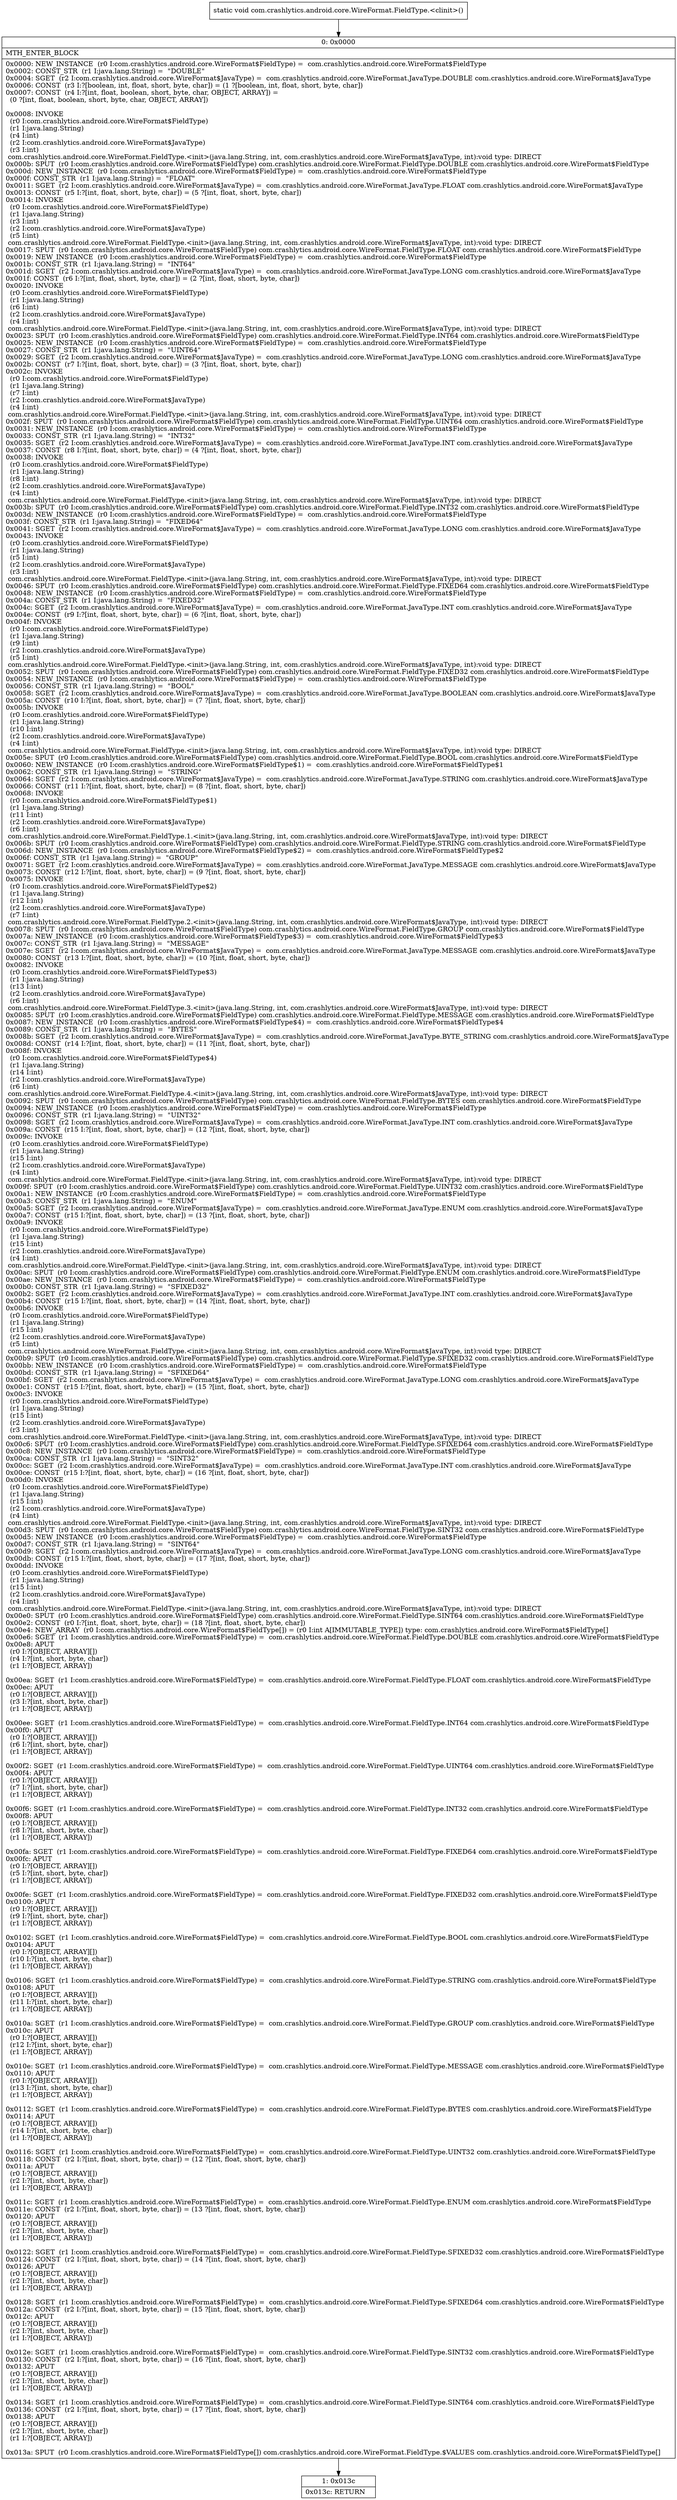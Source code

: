 digraph "CFG forcom.crashlytics.android.core.WireFormat.FieldType.\<clinit\>()V" {
Node_0 [shape=record,label="{0\:\ 0x0000|MTH_ENTER_BLOCK\l|0x0000: NEW_INSTANCE  (r0 I:com.crashlytics.android.core.WireFormat$FieldType) =  com.crashlytics.android.core.WireFormat$FieldType \l0x0002: CONST_STR  (r1 I:java.lang.String) =  \"DOUBLE\" \l0x0004: SGET  (r2 I:com.crashlytics.android.core.WireFormat$JavaType) =  com.crashlytics.android.core.WireFormat.JavaType.DOUBLE com.crashlytics.android.core.WireFormat$JavaType \l0x0006: CONST  (r3 I:?[boolean, int, float, short, byte, char]) = (1 ?[boolean, int, float, short, byte, char]) \l0x0007: CONST  (r4 I:?[int, float, boolean, short, byte, char, OBJECT, ARRAY]) = \l  (0 ?[int, float, boolean, short, byte, char, OBJECT, ARRAY])\l \l0x0008: INVOKE  \l  (r0 I:com.crashlytics.android.core.WireFormat$FieldType)\l  (r1 I:java.lang.String)\l  (r4 I:int)\l  (r2 I:com.crashlytics.android.core.WireFormat$JavaType)\l  (r3 I:int)\l com.crashlytics.android.core.WireFormat.FieldType.\<init\>(java.lang.String, int, com.crashlytics.android.core.WireFormat$JavaType, int):void type: DIRECT \l0x000b: SPUT  (r0 I:com.crashlytics.android.core.WireFormat$FieldType) com.crashlytics.android.core.WireFormat.FieldType.DOUBLE com.crashlytics.android.core.WireFormat$FieldType \l0x000d: NEW_INSTANCE  (r0 I:com.crashlytics.android.core.WireFormat$FieldType) =  com.crashlytics.android.core.WireFormat$FieldType \l0x000f: CONST_STR  (r1 I:java.lang.String) =  \"FLOAT\" \l0x0011: SGET  (r2 I:com.crashlytics.android.core.WireFormat$JavaType) =  com.crashlytics.android.core.WireFormat.JavaType.FLOAT com.crashlytics.android.core.WireFormat$JavaType \l0x0013: CONST  (r5 I:?[int, float, short, byte, char]) = (5 ?[int, float, short, byte, char]) \l0x0014: INVOKE  \l  (r0 I:com.crashlytics.android.core.WireFormat$FieldType)\l  (r1 I:java.lang.String)\l  (r3 I:int)\l  (r2 I:com.crashlytics.android.core.WireFormat$JavaType)\l  (r5 I:int)\l com.crashlytics.android.core.WireFormat.FieldType.\<init\>(java.lang.String, int, com.crashlytics.android.core.WireFormat$JavaType, int):void type: DIRECT \l0x0017: SPUT  (r0 I:com.crashlytics.android.core.WireFormat$FieldType) com.crashlytics.android.core.WireFormat.FieldType.FLOAT com.crashlytics.android.core.WireFormat$FieldType \l0x0019: NEW_INSTANCE  (r0 I:com.crashlytics.android.core.WireFormat$FieldType) =  com.crashlytics.android.core.WireFormat$FieldType \l0x001b: CONST_STR  (r1 I:java.lang.String) =  \"INT64\" \l0x001d: SGET  (r2 I:com.crashlytics.android.core.WireFormat$JavaType) =  com.crashlytics.android.core.WireFormat.JavaType.LONG com.crashlytics.android.core.WireFormat$JavaType \l0x001f: CONST  (r6 I:?[int, float, short, byte, char]) = (2 ?[int, float, short, byte, char]) \l0x0020: INVOKE  \l  (r0 I:com.crashlytics.android.core.WireFormat$FieldType)\l  (r1 I:java.lang.String)\l  (r6 I:int)\l  (r2 I:com.crashlytics.android.core.WireFormat$JavaType)\l  (r4 I:int)\l com.crashlytics.android.core.WireFormat.FieldType.\<init\>(java.lang.String, int, com.crashlytics.android.core.WireFormat$JavaType, int):void type: DIRECT \l0x0023: SPUT  (r0 I:com.crashlytics.android.core.WireFormat$FieldType) com.crashlytics.android.core.WireFormat.FieldType.INT64 com.crashlytics.android.core.WireFormat$FieldType \l0x0025: NEW_INSTANCE  (r0 I:com.crashlytics.android.core.WireFormat$FieldType) =  com.crashlytics.android.core.WireFormat$FieldType \l0x0027: CONST_STR  (r1 I:java.lang.String) =  \"UINT64\" \l0x0029: SGET  (r2 I:com.crashlytics.android.core.WireFormat$JavaType) =  com.crashlytics.android.core.WireFormat.JavaType.LONG com.crashlytics.android.core.WireFormat$JavaType \l0x002b: CONST  (r7 I:?[int, float, short, byte, char]) = (3 ?[int, float, short, byte, char]) \l0x002c: INVOKE  \l  (r0 I:com.crashlytics.android.core.WireFormat$FieldType)\l  (r1 I:java.lang.String)\l  (r7 I:int)\l  (r2 I:com.crashlytics.android.core.WireFormat$JavaType)\l  (r4 I:int)\l com.crashlytics.android.core.WireFormat.FieldType.\<init\>(java.lang.String, int, com.crashlytics.android.core.WireFormat$JavaType, int):void type: DIRECT \l0x002f: SPUT  (r0 I:com.crashlytics.android.core.WireFormat$FieldType) com.crashlytics.android.core.WireFormat.FieldType.UINT64 com.crashlytics.android.core.WireFormat$FieldType \l0x0031: NEW_INSTANCE  (r0 I:com.crashlytics.android.core.WireFormat$FieldType) =  com.crashlytics.android.core.WireFormat$FieldType \l0x0033: CONST_STR  (r1 I:java.lang.String) =  \"INT32\" \l0x0035: SGET  (r2 I:com.crashlytics.android.core.WireFormat$JavaType) =  com.crashlytics.android.core.WireFormat.JavaType.INT com.crashlytics.android.core.WireFormat$JavaType \l0x0037: CONST  (r8 I:?[int, float, short, byte, char]) = (4 ?[int, float, short, byte, char]) \l0x0038: INVOKE  \l  (r0 I:com.crashlytics.android.core.WireFormat$FieldType)\l  (r1 I:java.lang.String)\l  (r8 I:int)\l  (r2 I:com.crashlytics.android.core.WireFormat$JavaType)\l  (r4 I:int)\l com.crashlytics.android.core.WireFormat.FieldType.\<init\>(java.lang.String, int, com.crashlytics.android.core.WireFormat$JavaType, int):void type: DIRECT \l0x003b: SPUT  (r0 I:com.crashlytics.android.core.WireFormat$FieldType) com.crashlytics.android.core.WireFormat.FieldType.INT32 com.crashlytics.android.core.WireFormat$FieldType \l0x003d: NEW_INSTANCE  (r0 I:com.crashlytics.android.core.WireFormat$FieldType) =  com.crashlytics.android.core.WireFormat$FieldType \l0x003f: CONST_STR  (r1 I:java.lang.String) =  \"FIXED64\" \l0x0041: SGET  (r2 I:com.crashlytics.android.core.WireFormat$JavaType) =  com.crashlytics.android.core.WireFormat.JavaType.LONG com.crashlytics.android.core.WireFormat$JavaType \l0x0043: INVOKE  \l  (r0 I:com.crashlytics.android.core.WireFormat$FieldType)\l  (r1 I:java.lang.String)\l  (r5 I:int)\l  (r2 I:com.crashlytics.android.core.WireFormat$JavaType)\l  (r3 I:int)\l com.crashlytics.android.core.WireFormat.FieldType.\<init\>(java.lang.String, int, com.crashlytics.android.core.WireFormat$JavaType, int):void type: DIRECT \l0x0046: SPUT  (r0 I:com.crashlytics.android.core.WireFormat$FieldType) com.crashlytics.android.core.WireFormat.FieldType.FIXED64 com.crashlytics.android.core.WireFormat$FieldType \l0x0048: NEW_INSTANCE  (r0 I:com.crashlytics.android.core.WireFormat$FieldType) =  com.crashlytics.android.core.WireFormat$FieldType \l0x004a: CONST_STR  (r1 I:java.lang.String) =  \"FIXED32\" \l0x004c: SGET  (r2 I:com.crashlytics.android.core.WireFormat$JavaType) =  com.crashlytics.android.core.WireFormat.JavaType.INT com.crashlytics.android.core.WireFormat$JavaType \l0x004e: CONST  (r9 I:?[int, float, short, byte, char]) = (6 ?[int, float, short, byte, char]) \l0x004f: INVOKE  \l  (r0 I:com.crashlytics.android.core.WireFormat$FieldType)\l  (r1 I:java.lang.String)\l  (r9 I:int)\l  (r2 I:com.crashlytics.android.core.WireFormat$JavaType)\l  (r5 I:int)\l com.crashlytics.android.core.WireFormat.FieldType.\<init\>(java.lang.String, int, com.crashlytics.android.core.WireFormat$JavaType, int):void type: DIRECT \l0x0052: SPUT  (r0 I:com.crashlytics.android.core.WireFormat$FieldType) com.crashlytics.android.core.WireFormat.FieldType.FIXED32 com.crashlytics.android.core.WireFormat$FieldType \l0x0054: NEW_INSTANCE  (r0 I:com.crashlytics.android.core.WireFormat$FieldType) =  com.crashlytics.android.core.WireFormat$FieldType \l0x0056: CONST_STR  (r1 I:java.lang.String) =  \"BOOL\" \l0x0058: SGET  (r2 I:com.crashlytics.android.core.WireFormat$JavaType) =  com.crashlytics.android.core.WireFormat.JavaType.BOOLEAN com.crashlytics.android.core.WireFormat$JavaType \l0x005a: CONST  (r10 I:?[int, float, short, byte, char]) = (7 ?[int, float, short, byte, char]) \l0x005b: INVOKE  \l  (r0 I:com.crashlytics.android.core.WireFormat$FieldType)\l  (r1 I:java.lang.String)\l  (r10 I:int)\l  (r2 I:com.crashlytics.android.core.WireFormat$JavaType)\l  (r4 I:int)\l com.crashlytics.android.core.WireFormat.FieldType.\<init\>(java.lang.String, int, com.crashlytics.android.core.WireFormat$JavaType, int):void type: DIRECT \l0x005e: SPUT  (r0 I:com.crashlytics.android.core.WireFormat$FieldType) com.crashlytics.android.core.WireFormat.FieldType.BOOL com.crashlytics.android.core.WireFormat$FieldType \l0x0060: NEW_INSTANCE  (r0 I:com.crashlytics.android.core.WireFormat$FieldType$1) =  com.crashlytics.android.core.WireFormat$FieldType$1 \l0x0062: CONST_STR  (r1 I:java.lang.String) =  \"STRING\" \l0x0064: SGET  (r2 I:com.crashlytics.android.core.WireFormat$JavaType) =  com.crashlytics.android.core.WireFormat.JavaType.STRING com.crashlytics.android.core.WireFormat$JavaType \l0x0066: CONST  (r11 I:?[int, float, short, byte, char]) = (8 ?[int, float, short, byte, char]) \l0x0068: INVOKE  \l  (r0 I:com.crashlytics.android.core.WireFormat$FieldType$1)\l  (r1 I:java.lang.String)\l  (r11 I:int)\l  (r2 I:com.crashlytics.android.core.WireFormat$JavaType)\l  (r6 I:int)\l com.crashlytics.android.core.WireFormat.FieldType.1.\<init\>(java.lang.String, int, com.crashlytics.android.core.WireFormat$JavaType, int):void type: DIRECT \l0x006b: SPUT  (r0 I:com.crashlytics.android.core.WireFormat$FieldType) com.crashlytics.android.core.WireFormat.FieldType.STRING com.crashlytics.android.core.WireFormat$FieldType \l0x006d: NEW_INSTANCE  (r0 I:com.crashlytics.android.core.WireFormat$FieldType$2) =  com.crashlytics.android.core.WireFormat$FieldType$2 \l0x006f: CONST_STR  (r1 I:java.lang.String) =  \"GROUP\" \l0x0071: SGET  (r2 I:com.crashlytics.android.core.WireFormat$JavaType) =  com.crashlytics.android.core.WireFormat.JavaType.MESSAGE com.crashlytics.android.core.WireFormat$JavaType \l0x0073: CONST  (r12 I:?[int, float, short, byte, char]) = (9 ?[int, float, short, byte, char]) \l0x0075: INVOKE  \l  (r0 I:com.crashlytics.android.core.WireFormat$FieldType$2)\l  (r1 I:java.lang.String)\l  (r12 I:int)\l  (r2 I:com.crashlytics.android.core.WireFormat$JavaType)\l  (r7 I:int)\l com.crashlytics.android.core.WireFormat.FieldType.2.\<init\>(java.lang.String, int, com.crashlytics.android.core.WireFormat$JavaType, int):void type: DIRECT \l0x0078: SPUT  (r0 I:com.crashlytics.android.core.WireFormat$FieldType) com.crashlytics.android.core.WireFormat.FieldType.GROUP com.crashlytics.android.core.WireFormat$FieldType \l0x007a: NEW_INSTANCE  (r0 I:com.crashlytics.android.core.WireFormat$FieldType$3) =  com.crashlytics.android.core.WireFormat$FieldType$3 \l0x007c: CONST_STR  (r1 I:java.lang.String) =  \"MESSAGE\" \l0x007e: SGET  (r2 I:com.crashlytics.android.core.WireFormat$JavaType) =  com.crashlytics.android.core.WireFormat.JavaType.MESSAGE com.crashlytics.android.core.WireFormat$JavaType \l0x0080: CONST  (r13 I:?[int, float, short, byte, char]) = (10 ?[int, float, short, byte, char]) \l0x0082: INVOKE  \l  (r0 I:com.crashlytics.android.core.WireFormat$FieldType$3)\l  (r1 I:java.lang.String)\l  (r13 I:int)\l  (r2 I:com.crashlytics.android.core.WireFormat$JavaType)\l  (r6 I:int)\l com.crashlytics.android.core.WireFormat.FieldType.3.\<init\>(java.lang.String, int, com.crashlytics.android.core.WireFormat$JavaType, int):void type: DIRECT \l0x0085: SPUT  (r0 I:com.crashlytics.android.core.WireFormat$FieldType) com.crashlytics.android.core.WireFormat.FieldType.MESSAGE com.crashlytics.android.core.WireFormat$FieldType \l0x0087: NEW_INSTANCE  (r0 I:com.crashlytics.android.core.WireFormat$FieldType$4) =  com.crashlytics.android.core.WireFormat$FieldType$4 \l0x0089: CONST_STR  (r1 I:java.lang.String) =  \"BYTES\" \l0x008b: SGET  (r2 I:com.crashlytics.android.core.WireFormat$JavaType) =  com.crashlytics.android.core.WireFormat.JavaType.BYTE_STRING com.crashlytics.android.core.WireFormat$JavaType \l0x008d: CONST  (r14 I:?[int, float, short, byte, char]) = (11 ?[int, float, short, byte, char]) \l0x008f: INVOKE  \l  (r0 I:com.crashlytics.android.core.WireFormat$FieldType$4)\l  (r1 I:java.lang.String)\l  (r14 I:int)\l  (r2 I:com.crashlytics.android.core.WireFormat$JavaType)\l  (r6 I:int)\l com.crashlytics.android.core.WireFormat.FieldType.4.\<init\>(java.lang.String, int, com.crashlytics.android.core.WireFormat$JavaType, int):void type: DIRECT \l0x0092: SPUT  (r0 I:com.crashlytics.android.core.WireFormat$FieldType) com.crashlytics.android.core.WireFormat.FieldType.BYTES com.crashlytics.android.core.WireFormat$FieldType \l0x0094: NEW_INSTANCE  (r0 I:com.crashlytics.android.core.WireFormat$FieldType) =  com.crashlytics.android.core.WireFormat$FieldType \l0x0096: CONST_STR  (r1 I:java.lang.String) =  \"UINT32\" \l0x0098: SGET  (r2 I:com.crashlytics.android.core.WireFormat$JavaType) =  com.crashlytics.android.core.WireFormat.JavaType.INT com.crashlytics.android.core.WireFormat$JavaType \l0x009a: CONST  (r15 I:?[int, float, short, byte, char]) = (12 ?[int, float, short, byte, char]) \l0x009c: INVOKE  \l  (r0 I:com.crashlytics.android.core.WireFormat$FieldType)\l  (r1 I:java.lang.String)\l  (r15 I:int)\l  (r2 I:com.crashlytics.android.core.WireFormat$JavaType)\l  (r4 I:int)\l com.crashlytics.android.core.WireFormat.FieldType.\<init\>(java.lang.String, int, com.crashlytics.android.core.WireFormat$JavaType, int):void type: DIRECT \l0x009f: SPUT  (r0 I:com.crashlytics.android.core.WireFormat$FieldType) com.crashlytics.android.core.WireFormat.FieldType.UINT32 com.crashlytics.android.core.WireFormat$FieldType \l0x00a1: NEW_INSTANCE  (r0 I:com.crashlytics.android.core.WireFormat$FieldType) =  com.crashlytics.android.core.WireFormat$FieldType \l0x00a3: CONST_STR  (r1 I:java.lang.String) =  \"ENUM\" \l0x00a5: SGET  (r2 I:com.crashlytics.android.core.WireFormat$JavaType) =  com.crashlytics.android.core.WireFormat.JavaType.ENUM com.crashlytics.android.core.WireFormat$JavaType \l0x00a7: CONST  (r15 I:?[int, float, short, byte, char]) = (13 ?[int, float, short, byte, char]) \l0x00a9: INVOKE  \l  (r0 I:com.crashlytics.android.core.WireFormat$FieldType)\l  (r1 I:java.lang.String)\l  (r15 I:int)\l  (r2 I:com.crashlytics.android.core.WireFormat$JavaType)\l  (r4 I:int)\l com.crashlytics.android.core.WireFormat.FieldType.\<init\>(java.lang.String, int, com.crashlytics.android.core.WireFormat$JavaType, int):void type: DIRECT \l0x00ac: SPUT  (r0 I:com.crashlytics.android.core.WireFormat$FieldType) com.crashlytics.android.core.WireFormat.FieldType.ENUM com.crashlytics.android.core.WireFormat$FieldType \l0x00ae: NEW_INSTANCE  (r0 I:com.crashlytics.android.core.WireFormat$FieldType) =  com.crashlytics.android.core.WireFormat$FieldType \l0x00b0: CONST_STR  (r1 I:java.lang.String) =  \"SFIXED32\" \l0x00b2: SGET  (r2 I:com.crashlytics.android.core.WireFormat$JavaType) =  com.crashlytics.android.core.WireFormat.JavaType.INT com.crashlytics.android.core.WireFormat$JavaType \l0x00b4: CONST  (r15 I:?[int, float, short, byte, char]) = (14 ?[int, float, short, byte, char]) \l0x00b6: INVOKE  \l  (r0 I:com.crashlytics.android.core.WireFormat$FieldType)\l  (r1 I:java.lang.String)\l  (r15 I:int)\l  (r2 I:com.crashlytics.android.core.WireFormat$JavaType)\l  (r5 I:int)\l com.crashlytics.android.core.WireFormat.FieldType.\<init\>(java.lang.String, int, com.crashlytics.android.core.WireFormat$JavaType, int):void type: DIRECT \l0x00b9: SPUT  (r0 I:com.crashlytics.android.core.WireFormat$FieldType) com.crashlytics.android.core.WireFormat.FieldType.SFIXED32 com.crashlytics.android.core.WireFormat$FieldType \l0x00bb: NEW_INSTANCE  (r0 I:com.crashlytics.android.core.WireFormat$FieldType) =  com.crashlytics.android.core.WireFormat$FieldType \l0x00bd: CONST_STR  (r1 I:java.lang.String) =  \"SFIXED64\" \l0x00bf: SGET  (r2 I:com.crashlytics.android.core.WireFormat$JavaType) =  com.crashlytics.android.core.WireFormat.JavaType.LONG com.crashlytics.android.core.WireFormat$JavaType \l0x00c1: CONST  (r15 I:?[int, float, short, byte, char]) = (15 ?[int, float, short, byte, char]) \l0x00c3: INVOKE  \l  (r0 I:com.crashlytics.android.core.WireFormat$FieldType)\l  (r1 I:java.lang.String)\l  (r15 I:int)\l  (r2 I:com.crashlytics.android.core.WireFormat$JavaType)\l  (r3 I:int)\l com.crashlytics.android.core.WireFormat.FieldType.\<init\>(java.lang.String, int, com.crashlytics.android.core.WireFormat$JavaType, int):void type: DIRECT \l0x00c6: SPUT  (r0 I:com.crashlytics.android.core.WireFormat$FieldType) com.crashlytics.android.core.WireFormat.FieldType.SFIXED64 com.crashlytics.android.core.WireFormat$FieldType \l0x00c8: NEW_INSTANCE  (r0 I:com.crashlytics.android.core.WireFormat$FieldType) =  com.crashlytics.android.core.WireFormat$FieldType \l0x00ca: CONST_STR  (r1 I:java.lang.String) =  \"SINT32\" \l0x00cc: SGET  (r2 I:com.crashlytics.android.core.WireFormat$JavaType) =  com.crashlytics.android.core.WireFormat.JavaType.INT com.crashlytics.android.core.WireFormat$JavaType \l0x00ce: CONST  (r15 I:?[int, float, short, byte, char]) = (16 ?[int, float, short, byte, char]) \l0x00d0: INVOKE  \l  (r0 I:com.crashlytics.android.core.WireFormat$FieldType)\l  (r1 I:java.lang.String)\l  (r15 I:int)\l  (r2 I:com.crashlytics.android.core.WireFormat$JavaType)\l  (r4 I:int)\l com.crashlytics.android.core.WireFormat.FieldType.\<init\>(java.lang.String, int, com.crashlytics.android.core.WireFormat$JavaType, int):void type: DIRECT \l0x00d3: SPUT  (r0 I:com.crashlytics.android.core.WireFormat$FieldType) com.crashlytics.android.core.WireFormat.FieldType.SINT32 com.crashlytics.android.core.WireFormat$FieldType \l0x00d5: NEW_INSTANCE  (r0 I:com.crashlytics.android.core.WireFormat$FieldType) =  com.crashlytics.android.core.WireFormat$FieldType \l0x00d7: CONST_STR  (r1 I:java.lang.String) =  \"SINT64\" \l0x00d9: SGET  (r2 I:com.crashlytics.android.core.WireFormat$JavaType) =  com.crashlytics.android.core.WireFormat.JavaType.LONG com.crashlytics.android.core.WireFormat$JavaType \l0x00db: CONST  (r15 I:?[int, float, short, byte, char]) = (17 ?[int, float, short, byte, char]) \l0x00dd: INVOKE  \l  (r0 I:com.crashlytics.android.core.WireFormat$FieldType)\l  (r1 I:java.lang.String)\l  (r15 I:int)\l  (r2 I:com.crashlytics.android.core.WireFormat$JavaType)\l  (r4 I:int)\l com.crashlytics.android.core.WireFormat.FieldType.\<init\>(java.lang.String, int, com.crashlytics.android.core.WireFormat$JavaType, int):void type: DIRECT \l0x00e0: SPUT  (r0 I:com.crashlytics.android.core.WireFormat$FieldType) com.crashlytics.android.core.WireFormat.FieldType.SINT64 com.crashlytics.android.core.WireFormat$FieldType \l0x00e2: CONST  (r0 I:?[int, float, short, byte, char]) = (18 ?[int, float, short, byte, char]) \l0x00e4: NEW_ARRAY  (r0 I:com.crashlytics.android.core.WireFormat$FieldType[]) = (r0 I:int A[IMMUTABLE_TYPE]) type: com.crashlytics.android.core.WireFormat$FieldType[] \l0x00e6: SGET  (r1 I:com.crashlytics.android.core.WireFormat$FieldType) =  com.crashlytics.android.core.WireFormat.FieldType.DOUBLE com.crashlytics.android.core.WireFormat$FieldType \l0x00e8: APUT  \l  (r0 I:?[OBJECT, ARRAY][])\l  (r4 I:?[int, short, byte, char])\l  (r1 I:?[OBJECT, ARRAY])\l \l0x00ea: SGET  (r1 I:com.crashlytics.android.core.WireFormat$FieldType) =  com.crashlytics.android.core.WireFormat.FieldType.FLOAT com.crashlytics.android.core.WireFormat$FieldType \l0x00ec: APUT  \l  (r0 I:?[OBJECT, ARRAY][])\l  (r3 I:?[int, short, byte, char])\l  (r1 I:?[OBJECT, ARRAY])\l \l0x00ee: SGET  (r1 I:com.crashlytics.android.core.WireFormat$FieldType) =  com.crashlytics.android.core.WireFormat.FieldType.INT64 com.crashlytics.android.core.WireFormat$FieldType \l0x00f0: APUT  \l  (r0 I:?[OBJECT, ARRAY][])\l  (r6 I:?[int, short, byte, char])\l  (r1 I:?[OBJECT, ARRAY])\l \l0x00f2: SGET  (r1 I:com.crashlytics.android.core.WireFormat$FieldType) =  com.crashlytics.android.core.WireFormat.FieldType.UINT64 com.crashlytics.android.core.WireFormat$FieldType \l0x00f4: APUT  \l  (r0 I:?[OBJECT, ARRAY][])\l  (r7 I:?[int, short, byte, char])\l  (r1 I:?[OBJECT, ARRAY])\l \l0x00f6: SGET  (r1 I:com.crashlytics.android.core.WireFormat$FieldType) =  com.crashlytics.android.core.WireFormat.FieldType.INT32 com.crashlytics.android.core.WireFormat$FieldType \l0x00f8: APUT  \l  (r0 I:?[OBJECT, ARRAY][])\l  (r8 I:?[int, short, byte, char])\l  (r1 I:?[OBJECT, ARRAY])\l \l0x00fa: SGET  (r1 I:com.crashlytics.android.core.WireFormat$FieldType) =  com.crashlytics.android.core.WireFormat.FieldType.FIXED64 com.crashlytics.android.core.WireFormat$FieldType \l0x00fc: APUT  \l  (r0 I:?[OBJECT, ARRAY][])\l  (r5 I:?[int, short, byte, char])\l  (r1 I:?[OBJECT, ARRAY])\l \l0x00fe: SGET  (r1 I:com.crashlytics.android.core.WireFormat$FieldType) =  com.crashlytics.android.core.WireFormat.FieldType.FIXED32 com.crashlytics.android.core.WireFormat$FieldType \l0x0100: APUT  \l  (r0 I:?[OBJECT, ARRAY][])\l  (r9 I:?[int, short, byte, char])\l  (r1 I:?[OBJECT, ARRAY])\l \l0x0102: SGET  (r1 I:com.crashlytics.android.core.WireFormat$FieldType) =  com.crashlytics.android.core.WireFormat.FieldType.BOOL com.crashlytics.android.core.WireFormat$FieldType \l0x0104: APUT  \l  (r0 I:?[OBJECT, ARRAY][])\l  (r10 I:?[int, short, byte, char])\l  (r1 I:?[OBJECT, ARRAY])\l \l0x0106: SGET  (r1 I:com.crashlytics.android.core.WireFormat$FieldType) =  com.crashlytics.android.core.WireFormat.FieldType.STRING com.crashlytics.android.core.WireFormat$FieldType \l0x0108: APUT  \l  (r0 I:?[OBJECT, ARRAY][])\l  (r11 I:?[int, short, byte, char])\l  (r1 I:?[OBJECT, ARRAY])\l \l0x010a: SGET  (r1 I:com.crashlytics.android.core.WireFormat$FieldType) =  com.crashlytics.android.core.WireFormat.FieldType.GROUP com.crashlytics.android.core.WireFormat$FieldType \l0x010c: APUT  \l  (r0 I:?[OBJECT, ARRAY][])\l  (r12 I:?[int, short, byte, char])\l  (r1 I:?[OBJECT, ARRAY])\l \l0x010e: SGET  (r1 I:com.crashlytics.android.core.WireFormat$FieldType) =  com.crashlytics.android.core.WireFormat.FieldType.MESSAGE com.crashlytics.android.core.WireFormat$FieldType \l0x0110: APUT  \l  (r0 I:?[OBJECT, ARRAY][])\l  (r13 I:?[int, short, byte, char])\l  (r1 I:?[OBJECT, ARRAY])\l \l0x0112: SGET  (r1 I:com.crashlytics.android.core.WireFormat$FieldType) =  com.crashlytics.android.core.WireFormat.FieldType.BYTES com.crashlytics.android.core.WireFormat$FieldType \l0x0114: APUT  \l  (r0 I:?[OBJECT, ARRAY][])\l  (r14 I:?[int, short, byte, char])\l  (r1 I:?[OBJECT, ARRAY])\l \l0x0116: SGET  (r1 I:com.crashlytics.android.core.WireFormat$FieldType) =  com.crashlytics.android.core.WireFormat.FieldType.UINT32 com.crashlytics.android.core.WireFormat$FieldType \l0x0118: CONST  (r2 I:?[int, float, short, byte, char]) = (12 ?[int, float, short, byte, char]) \l0x011a: APUT  \l  (r0 I:?[OBJECT, ARRAY][])\l  (r2 I:?[int, short, byte, char])\l  (r1 I:?[OBJECT, ARRAY])\l \l0x011c: SGET  (r1 I:com.crashlytics.android.core.WireFormat$FieldType) =  com.crashlytics.android.core.WireFormat.FieldType.ENUM com.crashlytics.android.core.WireFormat$FieldType \l0x011e: CONST  (r2 I:?[int, float, short, byte, char]) = (13 ?[int, float, short, byte, char]) \l0x0120: APUT  \l  (r0 I:?[OBJECT, ARRAY][])\l  (r2 I:?[int, short, byte, char])\l  (r1 I:?[OBJECT, ARRAY])\l \l0x0122: SGET  (r1 I:com.crashlytics.android.core.WireFormat$FieldType) =  com.crashlytics.android.core.WireFormat.FieldType.SFIXED32 com.crashlytics.android.core.WireFormat$FieldType \l0x0124: CONST  (r2 I:?[int, float, short, byte, char]) = (14 ?[int, float, short, byte, char]) \l0x0126: APUT  \l  (r0 I:?[OBJECT, ARRAY][])\l  (r2 I:?[int, short, byte, char])\l  (r1 I:?[OBJECT, ARRAY])\l \l0x0128: SGET  (r1 I:com.crashlytics.android.core.WireFormat$FieldType) =  com.crashlytics.android.core.WireFormat.FieldType.SFIXED64 com.crashlytics.android.core.WireFormat$FieldType \l0x012a: CONST  (r2 I:?[int, float, short, byte, char]) = (15 ?[int, float, short, byte, char]) \l0x012c: APUT  \l  (r0 I:?[OBJECT, ARRAY][])\l  (r2 I:?[int, short, byte, char])\l  (r1 I:?[OBJECT, ARRAY])\l \l0x012e: SGET  (r1 I:com.crashlytics.android.core.WireFormat$FieldType) =  com.crashlytics.android.core.WireFormat.FieldType.SINT32 com.crashlytics.android.core.WireFormat$FieldType \l0x0130: CONST  (r2 I:?[int, float, short, byte, char]) = (16 ?[int, float, short, byte, char]) \l0x0132: APUT  \l  (r0 I:?[OBJECT, ARRAY][])\l  (r2 I:?[int, short, byte, char])\l  (r1 I:?[OBJECT, ARRAY])\l \l0x0134: SGET  (r1 I:com.crashlytics.android.core.WireFormat$FieldType) =  com.crashlytics.android.core.WireFormat.FieldType.SINT64 com.crashlytics.android.core.WireFormat$FieldType \l0x0136: CONST  (r2 I:?[int, float, short, byte, char]) = (17 ?[int, float, short, byte, char]) \l0x0138: APUT  \l  (r0 I:?[OBJECT, ARRAY][])\l  (r2 I:?[int, short, byte, char])\l  (r1 I:?[OBJECT, ARRAY])\l \l0x013a: SPUT  (r0 I:com.crashlytics.android.core.WireFormat$FieldType[]) com.crashlytics.android.core.WireFormat.FieldType.$VALUES com.crashlytics.android.core.WireFormat$FieldType[] \l}"];
Node_1 [shape=record,label="{1\:\ 0x013c|0x013c: RETURN   \l}"];
MethodNode[shape=record,label="{static void com.crashlytics.android.core.WireFormat.FieldType.\<clinit\>() }"];
MethodNode -> Node_0;
Node_0 -> Node_1;
}

